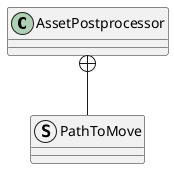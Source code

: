@startuml
class AssetPostprocessor {
}
struct PathToMove {
}
AssetPostprocessor +-- PathToMove
@enduml
